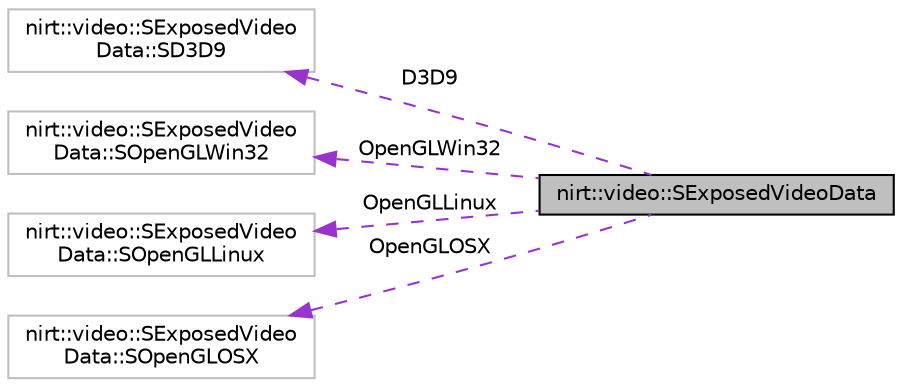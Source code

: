 digraph "nirt::video::SExposedVideoData"
{
 // LATEX_PDF_SIZE
  edge [fontname="Helvetica",fontsize="10",labelfontname="Helvetica",labelfontsize="10"];
  node [fontname="Helvetica",fontsize="10",shape=record];
  rankdir="LR";
  Node1 [label="nirt::video::SExposedVideoData",height=0.2,width=0.4,color="black", fillcolor="grey75", style="filled", fontcolor="black",tooltip="structure for holding data describing a driver and operating system specific data."];
  Node2 -> Node1 [dir="back",color="darkorchid3",fontsize="10",style="dashed",label=" D3D9" ,fontname="Helvetica"];
  Node2 [label="nirt::video::SExposedVideo\lData::SD3D9",height=0.2,width=0.4,color="grey75", fillcolor="white", style="filled",URL="$structnirt_1_1video_1_1SExposedVideoData_1_1SD3D9.html",tooltip=" "];
  Node3 -> Node1 [dir="back",color="darkorchid3",fontsize="10",style="dashed",label=" OpenGLWin32" ,fontname="Helvetica"];
  Node3 [label="nirt::video::SExposedVideo\lData::SOpenGLWin32",height=0.2,width=0.4,color="grey75", fillcolor="white", style="filled",URL="$structnirt_1_1video_1_1SExposedVideoData_1_1SOpenGLWin32.html",tooltip=" "];
  Node4 -> Node1 [dir="back",color="darkorchid3",fontsize="10",style="dashed",label=" OpenGLLinux" ,fontname="Helvetica"];
  Node4 [label="nirt::video::SExposedVideo\lData::SOpenGLLinux",height=0.2,width=0.4,color="grey75", fillcolor="white", style="filled",URL="$structnirt_1_1video_1_1SExposedVideoData_1_1SOpenGLLinux.html",tooltip=" "];
  Node5 -> Node1 [dir="back",color="darkorchid3",fontsize="10",style="dashed",label=" OpenGLOSX" ,fontname="Helvetica"];
  Node5 [label="nirt::video::SExposedVideo\lData::SOpenGLOSX",height=0.2,width=0.4,color="grey75", fillcolor="white", style="filled",URL="$structnirt_1_1video_1_1SExposedVideoData_1_1SOpenGLOSX.html",tooltip=" "];
}
